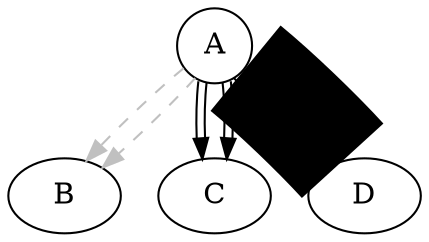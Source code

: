 digraph test1 {

  A [shape=circle]

  A -> B [style=dashed, color=grey]
  A -> C [color="black:invis:black"]
  A -> D [penwhape=circle]

  A -> B [style=dashed, color=grey]
  A -> C [color="black:invis:black"]
  A -> D [penwidth=53, arrowhead=none]

}
